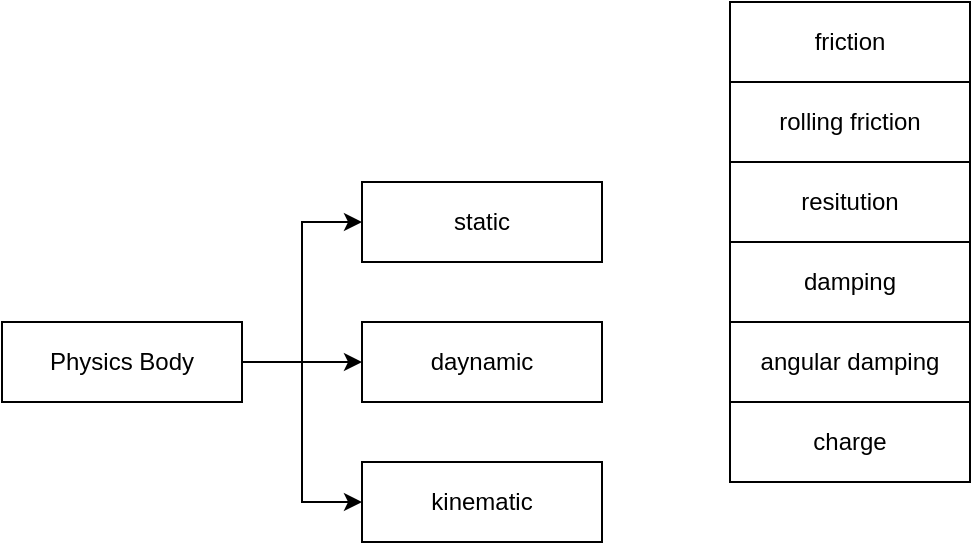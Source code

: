 <mxfile version="16.1.0" type="github">
  <diagram id="TO8Cm1dBxi690jHz4DRG" name="Page-1">
    <mxGraphModel dx="1298" dy="3097" grid="1" gridSize="10" guides="1" tooltips="1" connect="1" arrows="1" fold="1" page="1" pageScale="1" pageWidth="827" pageHeight="1169" math="0" shadow="0">
      <root>
        <mxCell id="0" />
        <mxCell id="1" parent="0" />
        <mxCell id="jOTpUi9bDgoCiOJ9HlCg-5" style="edgeStyle=orthogonalEdgeStyle;rounded=0;orthogonalLoop=1;jettySize=auto;html=1;entryX=0;entryY=0.5;entryDx=0;entryDy=0;" edge="1" parent="1" source="jOTpUi9bDgoCiOJ9HlCg-1" target="jOTpUi9bDgoCiOJ9HlCg-2">
          <mxGeometry relative="1" as="geometry" />
        </mxCell>
        <mxCell id="jOTpUi9bDgoCiOJ9HlCg-6" style="edgeStyle=orthogonalEdgeStyle;rounded=0;orthogonalLoop=1;jettySize=auto;html=1;" edge="1" parent="1" source="jOTpUi9bDgoCiOJ9HlCg-1" target="jOTpUi9bDgoCiOJ9HlCg-3">
          <mxGeometry relative="1" as="geometry" />
        </mxCell>
        <mxCell id="jOTpUi9bDgoCiOJ9HlCg-7" style="edgeStyle=orthogonalEdgeStyle;rounded=0;orthogonalLoop=1;jettySize=auto;html=1;entryX=0;entryY=0.5;entryDx=0;entryDy=0;" edge="1" parent="1" source="jOTpUi9bDgoCiOJ9HlCg-1" target="jOTpUi9bDgoCiOJ9HlCg-4">
          <mxGeometry relative="1" as="geometry" />
        </mxCell>
        <mxCell id="jOTpUi9bDgoCiOJ9HlCg-1" value="Physics Body" style="rounded=0;whiteSpace=wrap;html=1;" vertex="1" parent="1">
          <mxGeometry x="50" y="-1890" width="120" height="40" as="geometry" />
        </mxCell>
        <mxCell id="jOTpUi9bDgoCiOJ9HlCg-2" value="static" style="rounded=0;whiteSpace=wrap;html=1;" vertex="1" parent="1">
          <mxGeometry x="230" y="-1960" width="120" height="40" as="geometry" />
        </mxCell>
        <mxCell id="jOTpUi9bDgoCiOJ9HlCg-3" value="daynamic" style="rounded=0;whiteSpace=wrap;html=1;" vertex="1" parent="1">
          <mxGeometry x="230" y="-1890" width="120" height="40" as="geometry" />
        </mxCell>
        <mxCell id="jOTpUi9bDgoCiOJ9HlCg-4" value="kinematic" style="rounded=0;whiteSpace=wrap;html=1;" vertex="1" parent="1">
          <mxGeometry x="230" y="-1820" width="120" height="40" as="geometry" />
        </mxCell>
        <mxCell id="jOTpUi9bDgoCiOJ9HlCg-8" value="rolling friction" style="rounded=0;whiteSpace=wrap;html=1;" vertex="1" parent="1">
          <mxGeometry x="414" y="-2010" width="120" height="40" as="geometry" />
        </mxCell>
        <mxCell id="jOTpUi9bDgoCiOJ9HlCg-9" value="resitution" style="rounded=0;whiteSpace=wrap;html=1;" vertex="1" parent="1">
          <mxGeometry x="414" y="-1970" width="120" height="40" as="geometry" />
        </mxCell>
        <mxCell id="jOTpUi9bDgoCiOJ9HlCg-10" value="friction" style="rounded=0;whiteSpace=wrap;html=1;" vertex="1" parent="1">
          <mxGeometry x="414" y="-2050" width="120" height="40" as="geometry" />
        </mxCell>
        <mxCell id="jOTpUi9bDgoCiOJ9HlCg-11" value="damping" style="rounded=0;whiteSpace=wrap;html=1;" vertex="1" parent="1">
          <mxGeometry x="414" y="-1930" width="120" height="40" as="geometry" />
        </mxCell>
        <mxCell id="jOTpUi9bDgoCiOJ9HlCg-12" value="angular damping" style="rounded=0;whiteSpace=wrap;html=1;" vertex="1" parent="1">
          <mxGeometry x="414" y="-1890" width="120" height="40" as="geometry" />
        </mxCell>
        <mxCell id="jOTpUi9bDgoCiOJ9HlCg-13" value="charge" style="rounded=0;whiteSpace=wrap;html=1;" vertex="1" parent="1">
          <mxGeometry x="414" y="-1850" width="120" height="40" as="geometry" />
        </mxCell>
      </root>
    </mxGraphModel>
  </diagram>
</mxfile>
